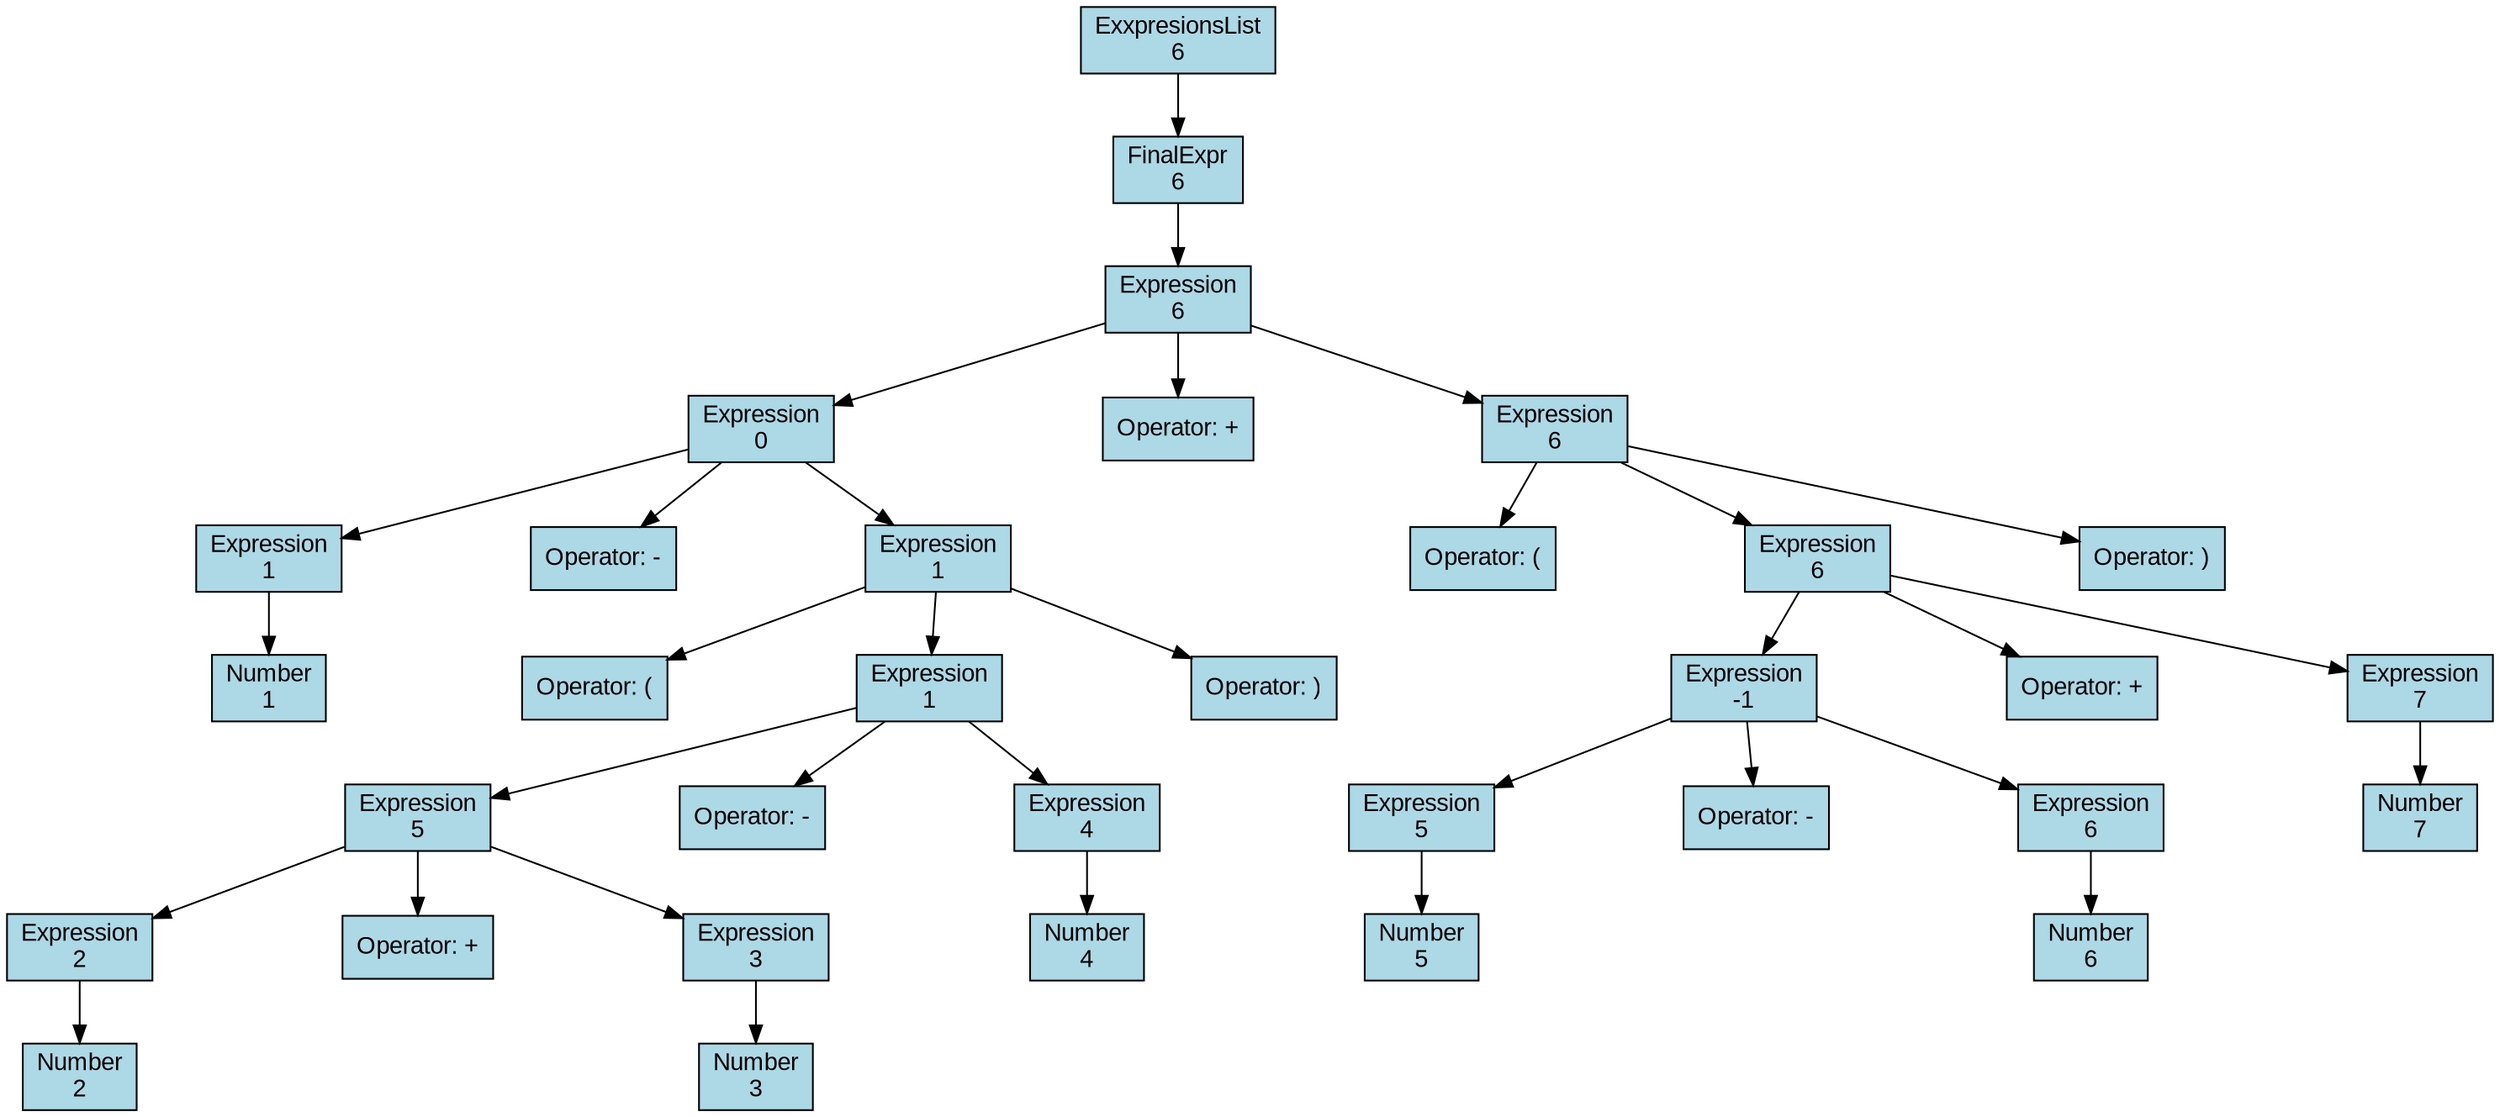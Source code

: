digraph AST {
  node [fontname="Arial"];
  ranksep=0.5;
  nodesep=1.5;
  node0x25db1f57250 [label="ExxpresionsList\n6", shape=rectangle, style=filled, fillcolor=lightblue];
  node0x25db1f57250 -> node0x25db1f56da0;
  node0x25db1f56da0 [label="FinalExpr\n6", shape=rectangle, style=filled, fillcolor=lightblue];
  node0x25db1f56da0 -> node0x25db1f57390;
  node0x25db1f57390 [label="Expression\n6", shape=rectangle, style=filled, fillcolor=lightblue];
  node0x25db1f57390 -> node0x25db1f56270;
  node0x25db1f56270 [label="Expression\n0", shape=rectangle, style=filled, fillcolor=lightblue];
  node0x25db1f56270 -> node0x25db1ec1500;
  node0x25db1ec1500 [label="Expression\n1", shape=rectangle, style=filled, fillcolor=lightblue];
  node0x25db1ec1500 -> node0x25db1ec14b0;
  node0x25db1ec14b0 [label="Number\n1", shape=rectangle, style=filled, fillcolor=lightblue];
  node0x25db1f56270 -> node0x25db1f56720;
  node0x25db1f56720 [label="Operator: -", shape=rectangle, style=filled, fillcolor=lightblue];
  node0x25db1f56270 -> node0x25db1f56590;
  node0x25db1f56590 [label="Expression\n1", shape=rectangle, style=filled, fillcolor=lightblue];
  node0x25db1f56590 -> node0x25db1f56400;
  node0x25db1f56400 [label="Operator: (", shape=rectangle, style=filled, fillcolor=lightblue];
  node0x25db1f56590 -> node0x25db1f566d0;
  node0x25db1f566d0 [label="Expression\n1", shape=rectangle, style=filled, fillcolor=lightblue];
  node0x25db1f566d0 -> node0x25db1ec1830;
  node0x25db1ec1830 [label="Expression\n5", shape=rectangle, style=filled, fillcolor=lightblue];
  node0x25db1ec1830 -> node0x25db1ec1660;
  node0x25db1ec1660 [label="Expression\n2", shape=rectangle, style=filled, fillcolor=lightblue];
  node0x25db1ec1660 -> node0x25db1ec1610;
  node0x25db1ec1610 [label="Number\n2", shape=rectangle, style=filled, fillcolor=lightblue];
  node0x25db1ec1830 -> node0x25db1ec18a0;
  node0x25db1ec18a0 [label="Operator: +", shape=rectangle, style=filled, fillcolor=lightblue];
  node0x25db1ec1830 -> node0x25db1ec1770;
  node0x25db1ec1770 [label="Expression\n3", shape=rectangle, style=filled, fillcolor=lightblue];
  node0x25db1ec1770 -> node0x25db1ec1720;
  node0x25db1ec1720 [label="Number\n3", shape=rectangle, style=filled, fillcolor=lightblue];
  node0x25db1f566d0 -> node0x25db1f561d0;
  node0x25db1f561d0 [label="Operator: -", shape=rectangle, style=filled, fillcolor=lightblue];
  node0x25db1f566d0 -> node0x25db1ec1990;
  node0x25db1ec1990 [label="Expression\n4", shape=rectangle, style=filled, fillcolor=lightblue];
  node0x25db1ec1990 -> node0x25db1ec1940;
  node0x25db1ec1940 [label="Number\n4", shape=rectangle, style=filled, fillcolor=lightblue];
  node0x25db1f56590 -> node0x25db1f56220;
  node0x25db1f56220 [label="Operator: )", shape=rectangle, style=filled, fillcolor=lightblue];
  node0x25db1f57390 -> node0x25db1f56cb0;
  node0x25db1f56cb0 [label="Operator: +", shape=rectangle, style=filled, fillcolor=lightblue];
  node0x25db1f57390 -> node0x25db1f564f0;
  node0x25db1f564f0 [label="Expression\n6", shape=rectangle, style=filled, fillcolor=lightblue];
  node0x25db1f564f0 -> node0x25db1f56540;
  node0x25db1f56540 [label="Operator: (", shape=rectangle, style=filled, fillcolor=lightblue];
  node0x25db1f564f0 -> node0x25db1f56360;
  node0x25db1f56360 [label="Expression\n6", shape=rectangle, style=filled, fillcolor=lightblue];
  node0x25db1f56360 -> node0x25db1f56630;
  node0x25db1f56630 [label="Expression\n-1", shape=rectangle, style=filled, fillcolor=lightblue];
  node0x25db1f56630 -> node0x25db1f56450;
  node0x25db1f56450 [label="Expression\n5", shape=rectangle, style=filled, fillcolor=lightblue];
  node0x25db1f56450 -> node0x25db1f564a0;
  node0x25db1f564a0 [label="Number\n5", shape=rectangle, style=filled, fillcolor=lightblue];
  node0x25db1f56630 -> node0x25db1f56680;
  node0x25db1f56680 [label="Operator: -", shape=rectangle, style=filled, fillcolor=lightblue];
  node0x25db1f56630 -> node0x25db1f56310;
  node0x25db1f56310 [label="Expression\n6", shape=rectangle, style=filled, fillcolor=lightblue];
  node0x25db1f56310 -> node0x25db1f560e0;
  node0x25db1f560e0 [label="Number\n6", shape=rectangle, style=filled, fillcolor=lightblue];
  node0x25db1f56360 -> node0x25db1f563b0;
  node0x25db1f563b0 [label="Operator: +", shape=rectangle, style=filled, fillcolor=lightblue];
  node0x25db1f56360 -> node0x25db1f56130;
  node0x25db1f56130 [label="Expression\n7", shape=rectangle, style=filled, fillcolor=lightblue];
  node0x25db1f56130 -> node0x25db1f56810;
  node0x25db1f56810 [label="Number\n7", shape=rectangle, style=filled, fillcolor=lightblue];
  node0x25db1f564f0 -> node0x25db1f57570;
  node0x25db1f57570 [label="Operator: )", shape=rectangle, style=filled, fillcolor=lightblue];
}
